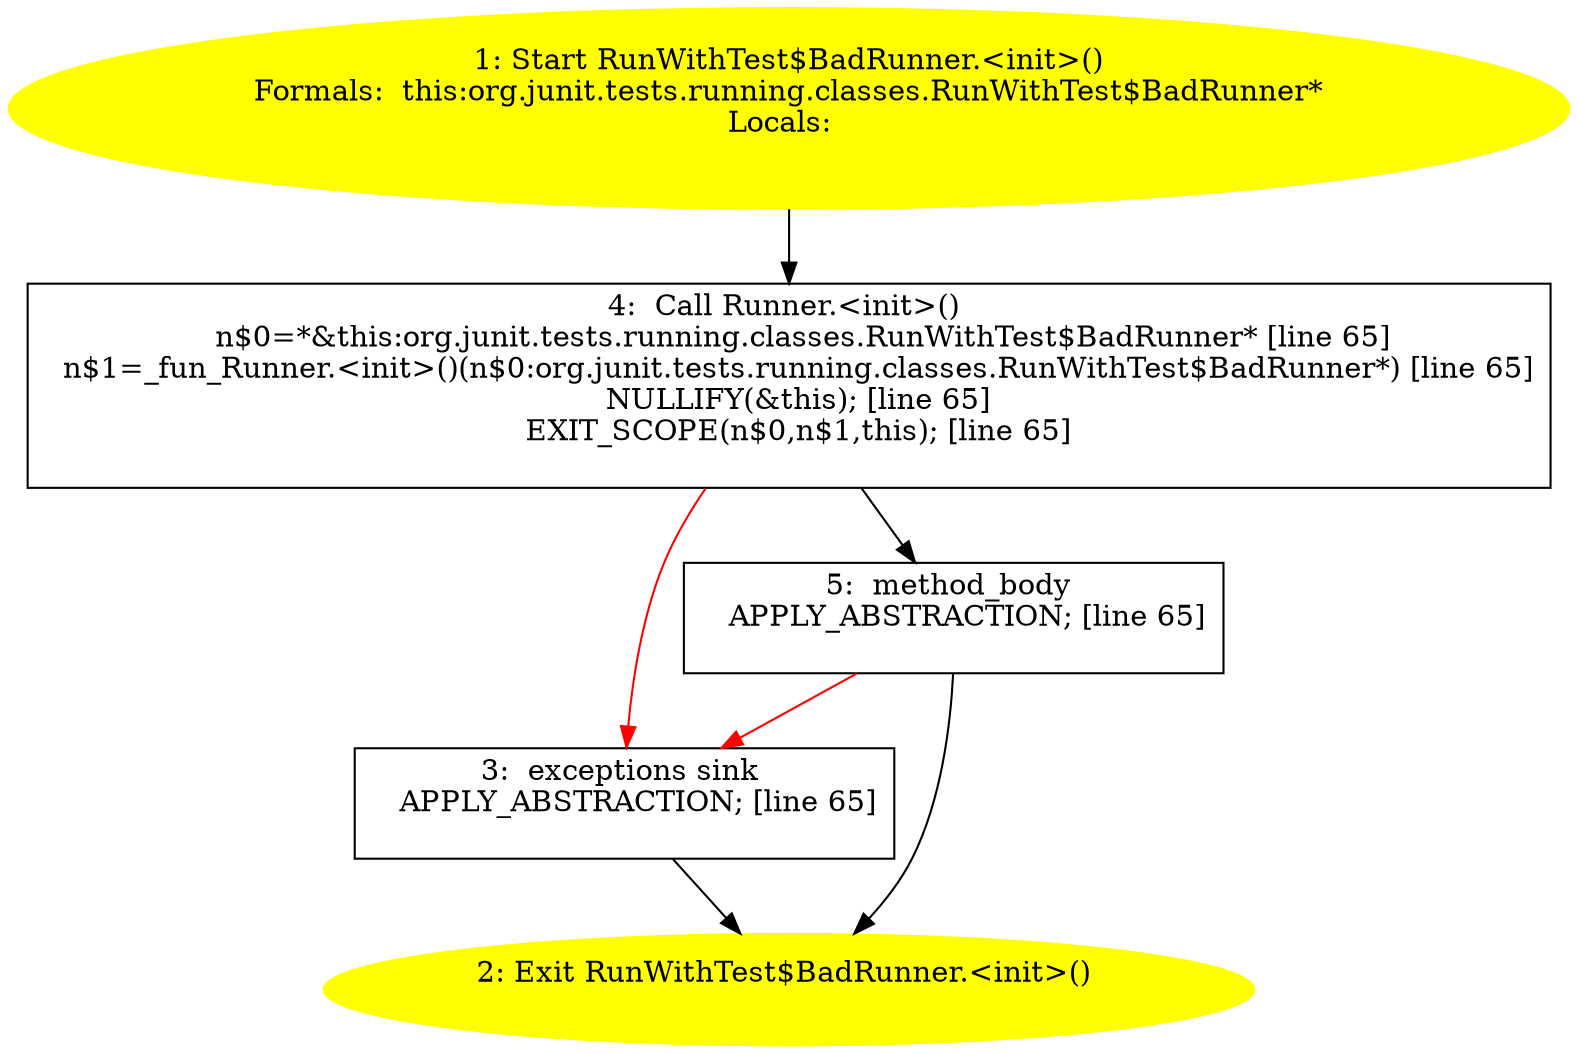 /* @generated */
digraph cfg {
"org.junit.tests.running.classes.RunWithTest$BadRunner.<init>().d369ba99afb5cb42bc7578350c6d872d_1" [label="1: Start RunWithTest$BadRunner.<init>()\nFormals:  this:org.junit.tests.running.classes.RunWithTest$BadRunner*\nLocals:  \n  " color=yellow style=filled]
	

	 "org.junit.tests.running.classes.RunWithTest$BadRunner.<init>().d369ba99afb5cb42bc7578350c6d872d_1" -> "org.junit.tests.running.classes.RunWithTest$BadRunner.<init>().d369ba99afb5cb42bc7578350c6d872d_4" ;
"org.junit.tests.running.classes.RunWithTest$BadRunner.<init>().d369ba99afb5cb42bc7578350c6d872d_2" [label="2: Exit RunWithTest$BadRunner.<init>() \n  " color=yellow style=filled]
	

"org.junit.tests.running.classes.RunWithTest$BadRunner.<init>().d369ba99afb5cb42bc7578350c6d872d_3" [label="3:  exceptions sink \n   APPLY_ABSTRACTION; [line 65]\n " shape="box"]
	

	 "org.junit.tests.running.classes.RunWithTest$BadRunner.<init>().d369ba99afb5cb42bc7578350c6d872d_3" -> "org.junit.tests.running.classes.RunWithTest$BadRunner.<init>().d369ba99afb5cb42bc7578350c6d872d_2" ;
"org.junit.tests.running.classes.RunWithTest$BadRunner.<init>().d369ba99afb5cb42bc7578350c6d872d_4" [label="4:  Call Runner.<init>() \n   n$0=*&this:org.junit.tests.running.classes.RunWithTest$BadRunner* [line 65]\n  n$1=_fun_Runner.<init>()(n$0:org.junit.tests.running.classes.RunWithTest$BadRunner*) [line 65]\n  NULLIFY(&this); [line 65]\n  EXIT_SCOPE(n$0,n$1,this); [line 65]\n " shape="box"]
	

	 "org.junit.tests.running.classes.RunWithTest$BadRunner.<init>().d369ba99afb5cb42bc7578350c6d872d_4" -> "org.junit.tests.running.classes.RunWithTest$BadRunner.<init>().d369ba99afb5cb42bc7578350c6d872d_5" ;
	 "org.junit.tests.running.classes.RunWithTest$BadRunner.<init>().d369ba99afb5cb42bc7578350c6d872d_4" -> "org.junit.tests.running.classes.RunWithTest$BadRunner.<init>().d369ba99afb5cb42bc7578350c6d872d_3" [color="red" ];
"org.junit.tests.running.classes.RunWithTest$BadRunner.<init>().d369ba99afb5cb42bc7578350c6d872d_5" [label="5:  method_body \n   APPLY_ABSTRACTION; [line 65]\n " shape="box"]
	

	 "org.junit.tests.running.classes.RunWithTest$BadRunner.<init>().d369ba99afb5cb42bc7578350c6d872d_5" -> "org.junit.tests.running.classes.RunWithTest$BadRunner.<init>().d369ba99afb5cb42bc7578350c6d872d_2" ;
	 "org.junit.tests.running.classes.RunWithTest$BadRunner.<init>().d369ba99afb5cb42bc7578350c6d872d_5" -> "org.junit.tests.running.classes.RunWithTest$BadRunner.<init>().d369ba99afb5cb42bc7578350c6d872d_3" [color="red" ];
}
